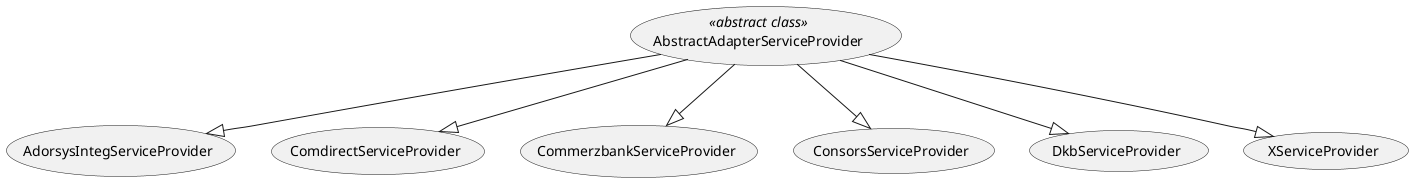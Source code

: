 @startuml

(AdorsysIntegServiceProvider) as Adorsys
(ComdirectServiceProvider) as Comdirect
(CommerzbankServiceProvider) as Commerzbank
(ConsorsServiceProvider) as Consors
(DkbServiceProvider) as DKB
(XServiceProvider) as other

(AbstractAdapterServiceProvider) as parent <<abstract class>>

parent --|> Adorsys
parent --|> Comdirect
parent --|> Commerzbank
parent --|> Consors
parent --|> DKB

parent --|> other

@enduml